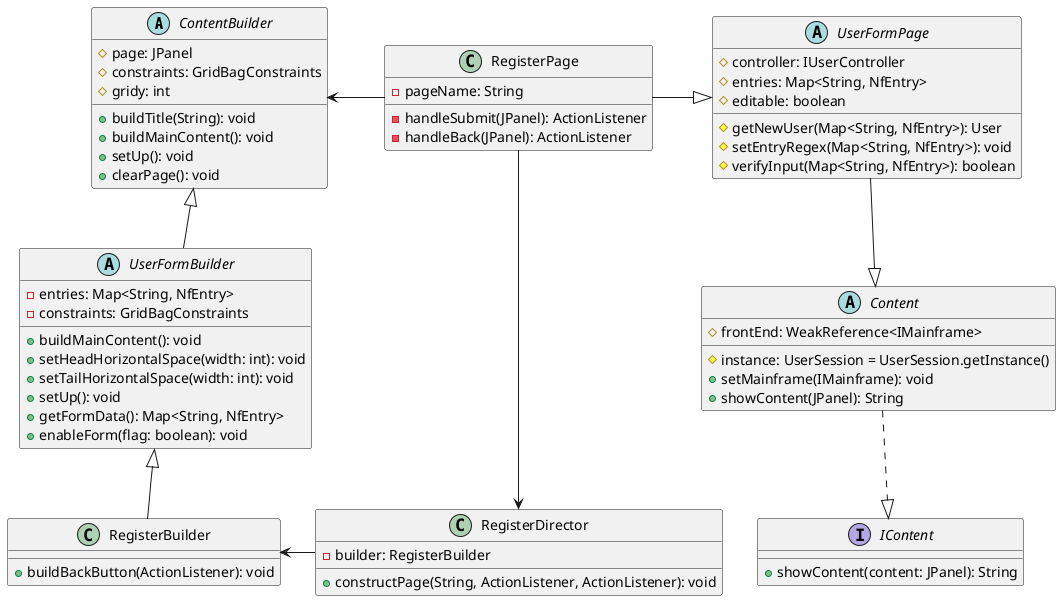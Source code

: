 @startuml
'https://plantuml.com/class-diagram
abstract class ContentBuilder {
    #page: JPanel
    #constraints: GridBagConstraints
    #gridy: int

    +buildTitle(String): void
    +buildMainContent(): void
    +setUp(): void
    +clearPage(): void
}

abstract class Content {
    #instance: UserSession = UserSession.getInstance()
    #frontEnd: WeakReference<IMainframe>

    +setMainframe(IMainframe): void
    +showContent(JPanel): String
}

abstract class UserFormPage {
  #controller: IUserController
  #entries: Map<String, NfEntry>
  #editable: boolean

  #getNewUser(Map<String, NfEntry>): User
  #setEntryRegex(Map<String, NfEntry>): void
  #verifyInput(Map<String, NfEntry>): boolean
}

abstract class UserFormBuilder {
  -entries: Map<String, NfEntry>
  -constraints: GridBagConstraints

  +buildMainContent(): void
  +setHeadHorizontalSpace(width: int): void
  +setTailHorizontalSpace(width: int): void
  +setUp(): void
  +getFormData(): Map<String, NfEntry>
  +enableForm(flag: boolean): void
}

class RegisterPage {
  -pageName: String

  -handleSubmit(JPanel): ActionListener
  -handleBack(JPanel): ActionListener
}

class RegisterDirector {
  -builder: RegisterBuilder

  +constructPage(String, ActionListener, ActionListener): void
}

class RegisterBuilder {
+ buildBackButton(ActionListener): void
}

interface IContent {
  +showContent(content: JPanel): String
}

UserFormPage --|> Content
RegisterPage -right-|> UserFormPage
RegisterBuilder -up-|> UserFormBuilder
UserFormBuilder -up-|> ContentBuilder
RegisterDirector -left-> RegisterBuilder
RegisterPage --> RegisterDirector
RegisterPage -left-> ContentBuilder
Content ..|> IContent

@enduml
